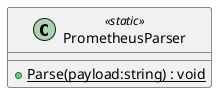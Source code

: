 @startuml
class PrometheusParser <<static>> {
    + {static} Parse(payload:string) : void
}
@enduml

